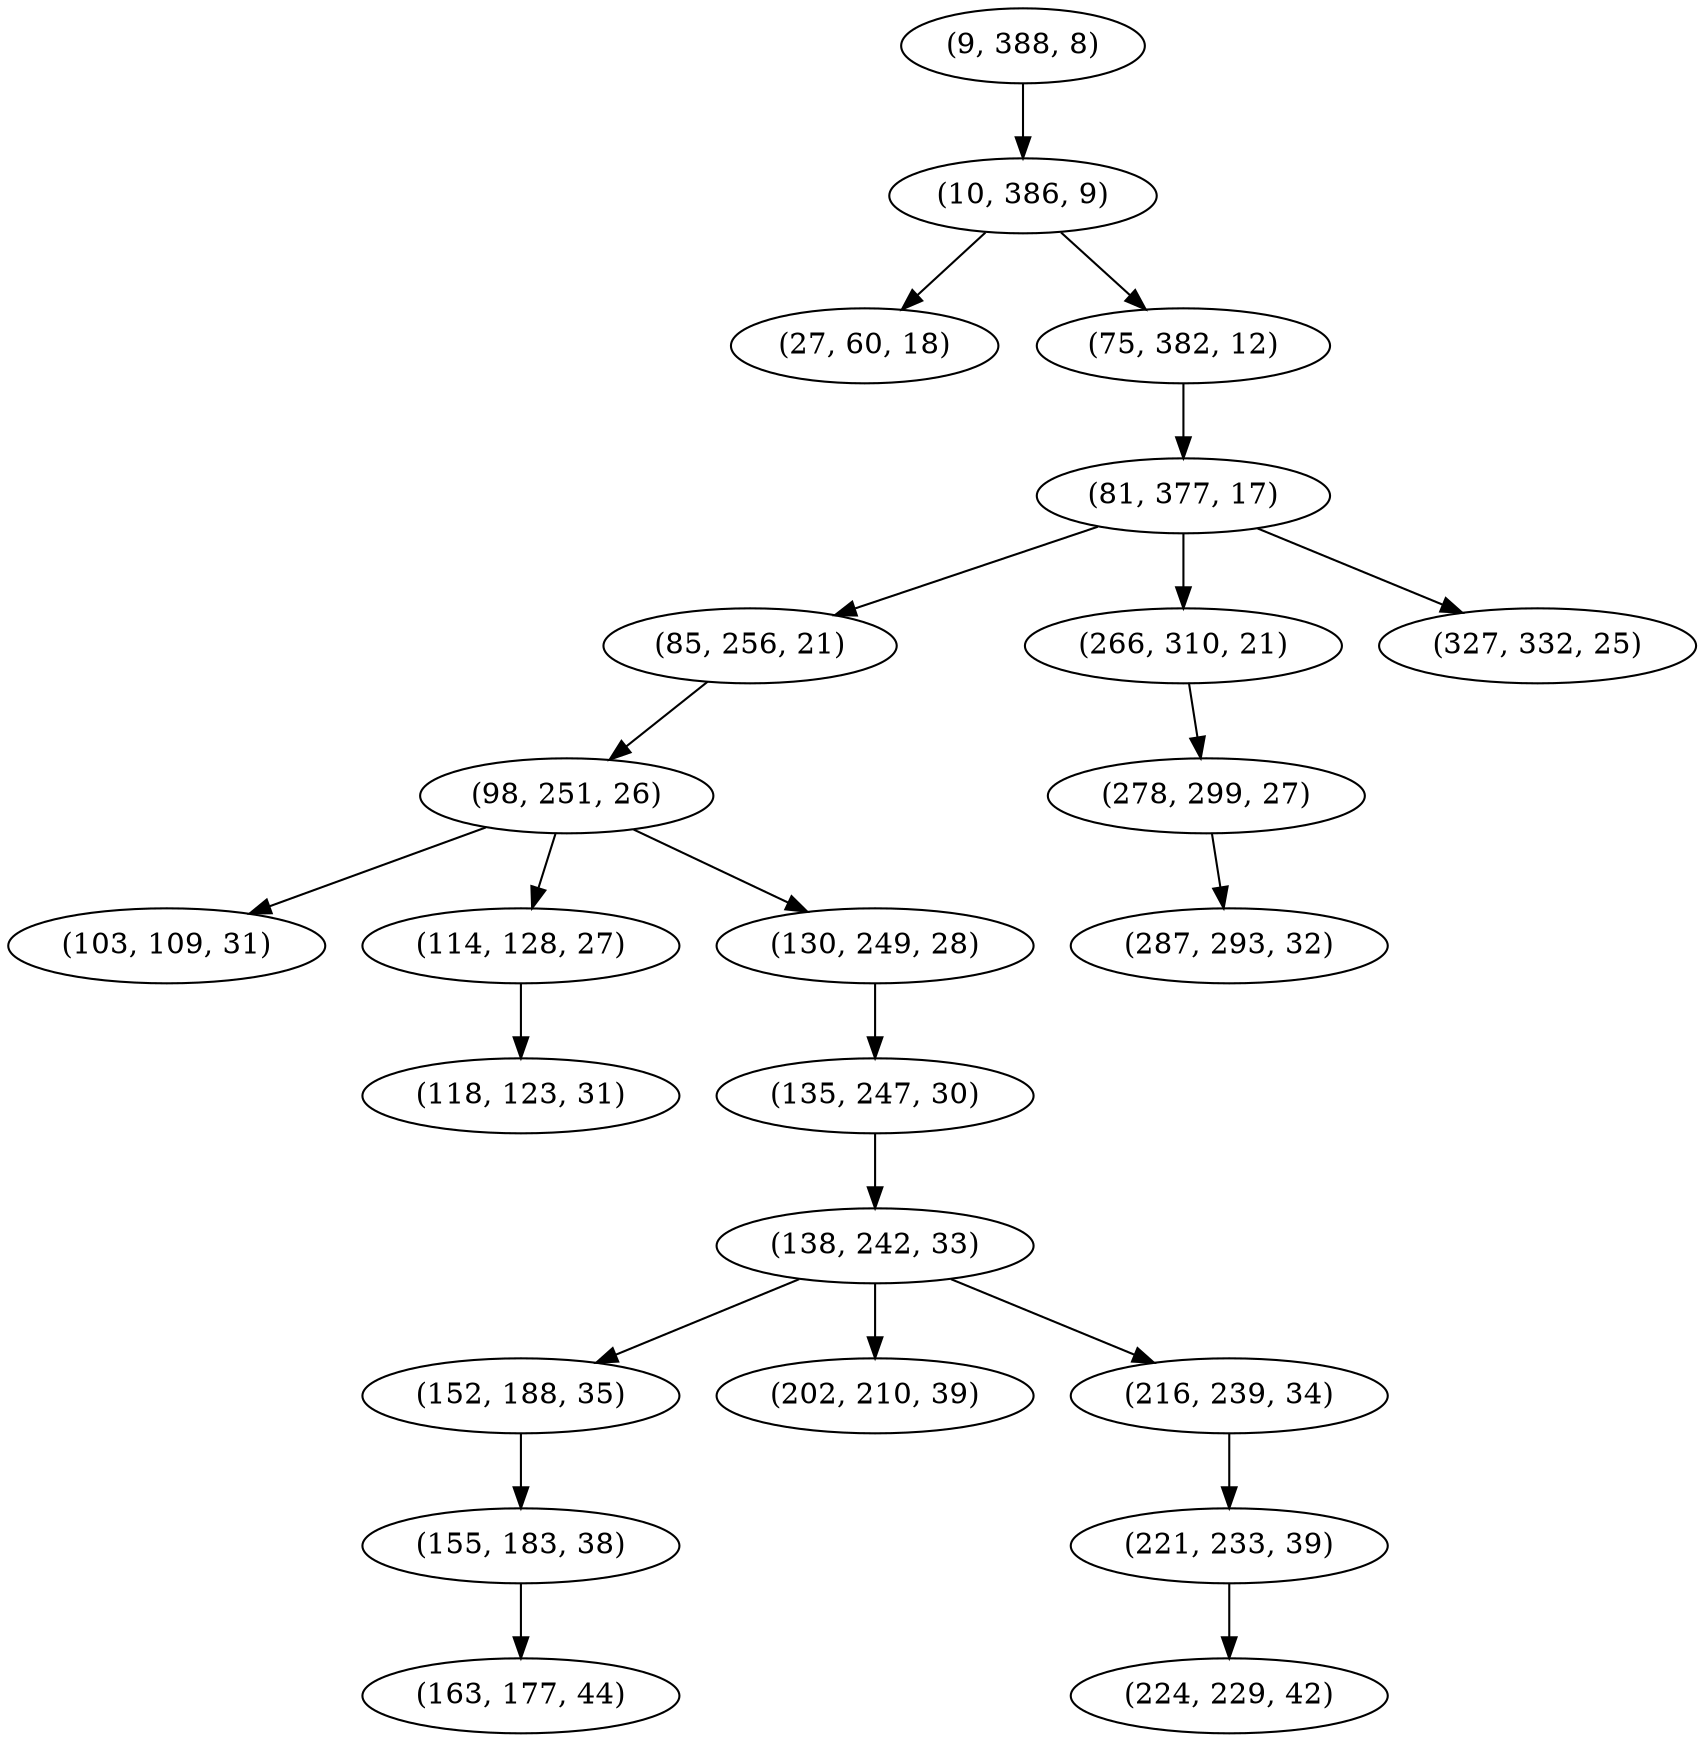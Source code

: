digraph tree {
    "(9, 388, 8)";
    "(10, 386, 9)";
    "(27, 60, 18)";
    "(75, 382, 12)";
    "(81, 377, 17)";
    "(85, 256, 21)";
    "(98, 251, 26)";
    "(103, 109, 31)";
    "(114, 128, 27)";
    "(118, 123, 31)";
    "(130, 249, 28)";
    "(135, 247, 30)";
    "(138, 242, 33)";
    "(152, 188, 35)";
    "(155, 183, 38)";
    "(163, 177, 44)";
    "(202, 210, 39)";
    "(216, 239, 34)";
    "(221, 233, 39)";
    "(224, 229, 42)";
    "(266, 310, 21)";
    "(278, 299, 27)";
    "(287, 293, 32)";
    "(327, 332, 25)";
    "(9, 388, 8)" -> "(10, 386, 9)";
    "(10, 386, 9)" -> "(27, 60, 18)";
    "(10, 386, 9)" -> "(75, 382, 12)";
    "(75, 382, 12)" -> "(81, 377, 17)";
    "(81, 377, 17)" -> "(85, 256, 21)";
    "(81, 377, 17)" -> "(266, 310, 21)";
    "(81, 377, 17)" -> "(327, 332, 25)";
    "(85, 256, 21)" -> "(98, 251, 26)";
    "(98, 251, 26)" -> "(103, 109, 31)";
    "(98, 251, 26)" -> "(114, 128, 27)";
    "(98, 251, 26)" -> "(130, 249, 28)";
    "(114, 128, 27)" -> "(118, 123, 31)";
    "(130, 249, 28)" -> "(135, 247, 30)";
    "(135, 247, 30)" -> "(138, 242, 33)";
    "(138, 242, 33)" -> "(152, 188, 35)";
    "(138, 242, 33)" -> "(202, 210, 39)";
    "(138, 242, 33)" -> "(216, 239, 34)";
    "(152, 188, 35)" -> "(155, 183, 38)";
    "(155, 183, 38)" -> "(163, 177, 44)";
    "(216, 239, 34)" -> "(221, 233, 39)";
    "(221, 233, 39)" -> "(224, 229, 42)";
    "(266, 310, 21)" -> "(278, 299, 27)";
    "(278, 299, 27)" -> "(287, 293, 32)";
}
